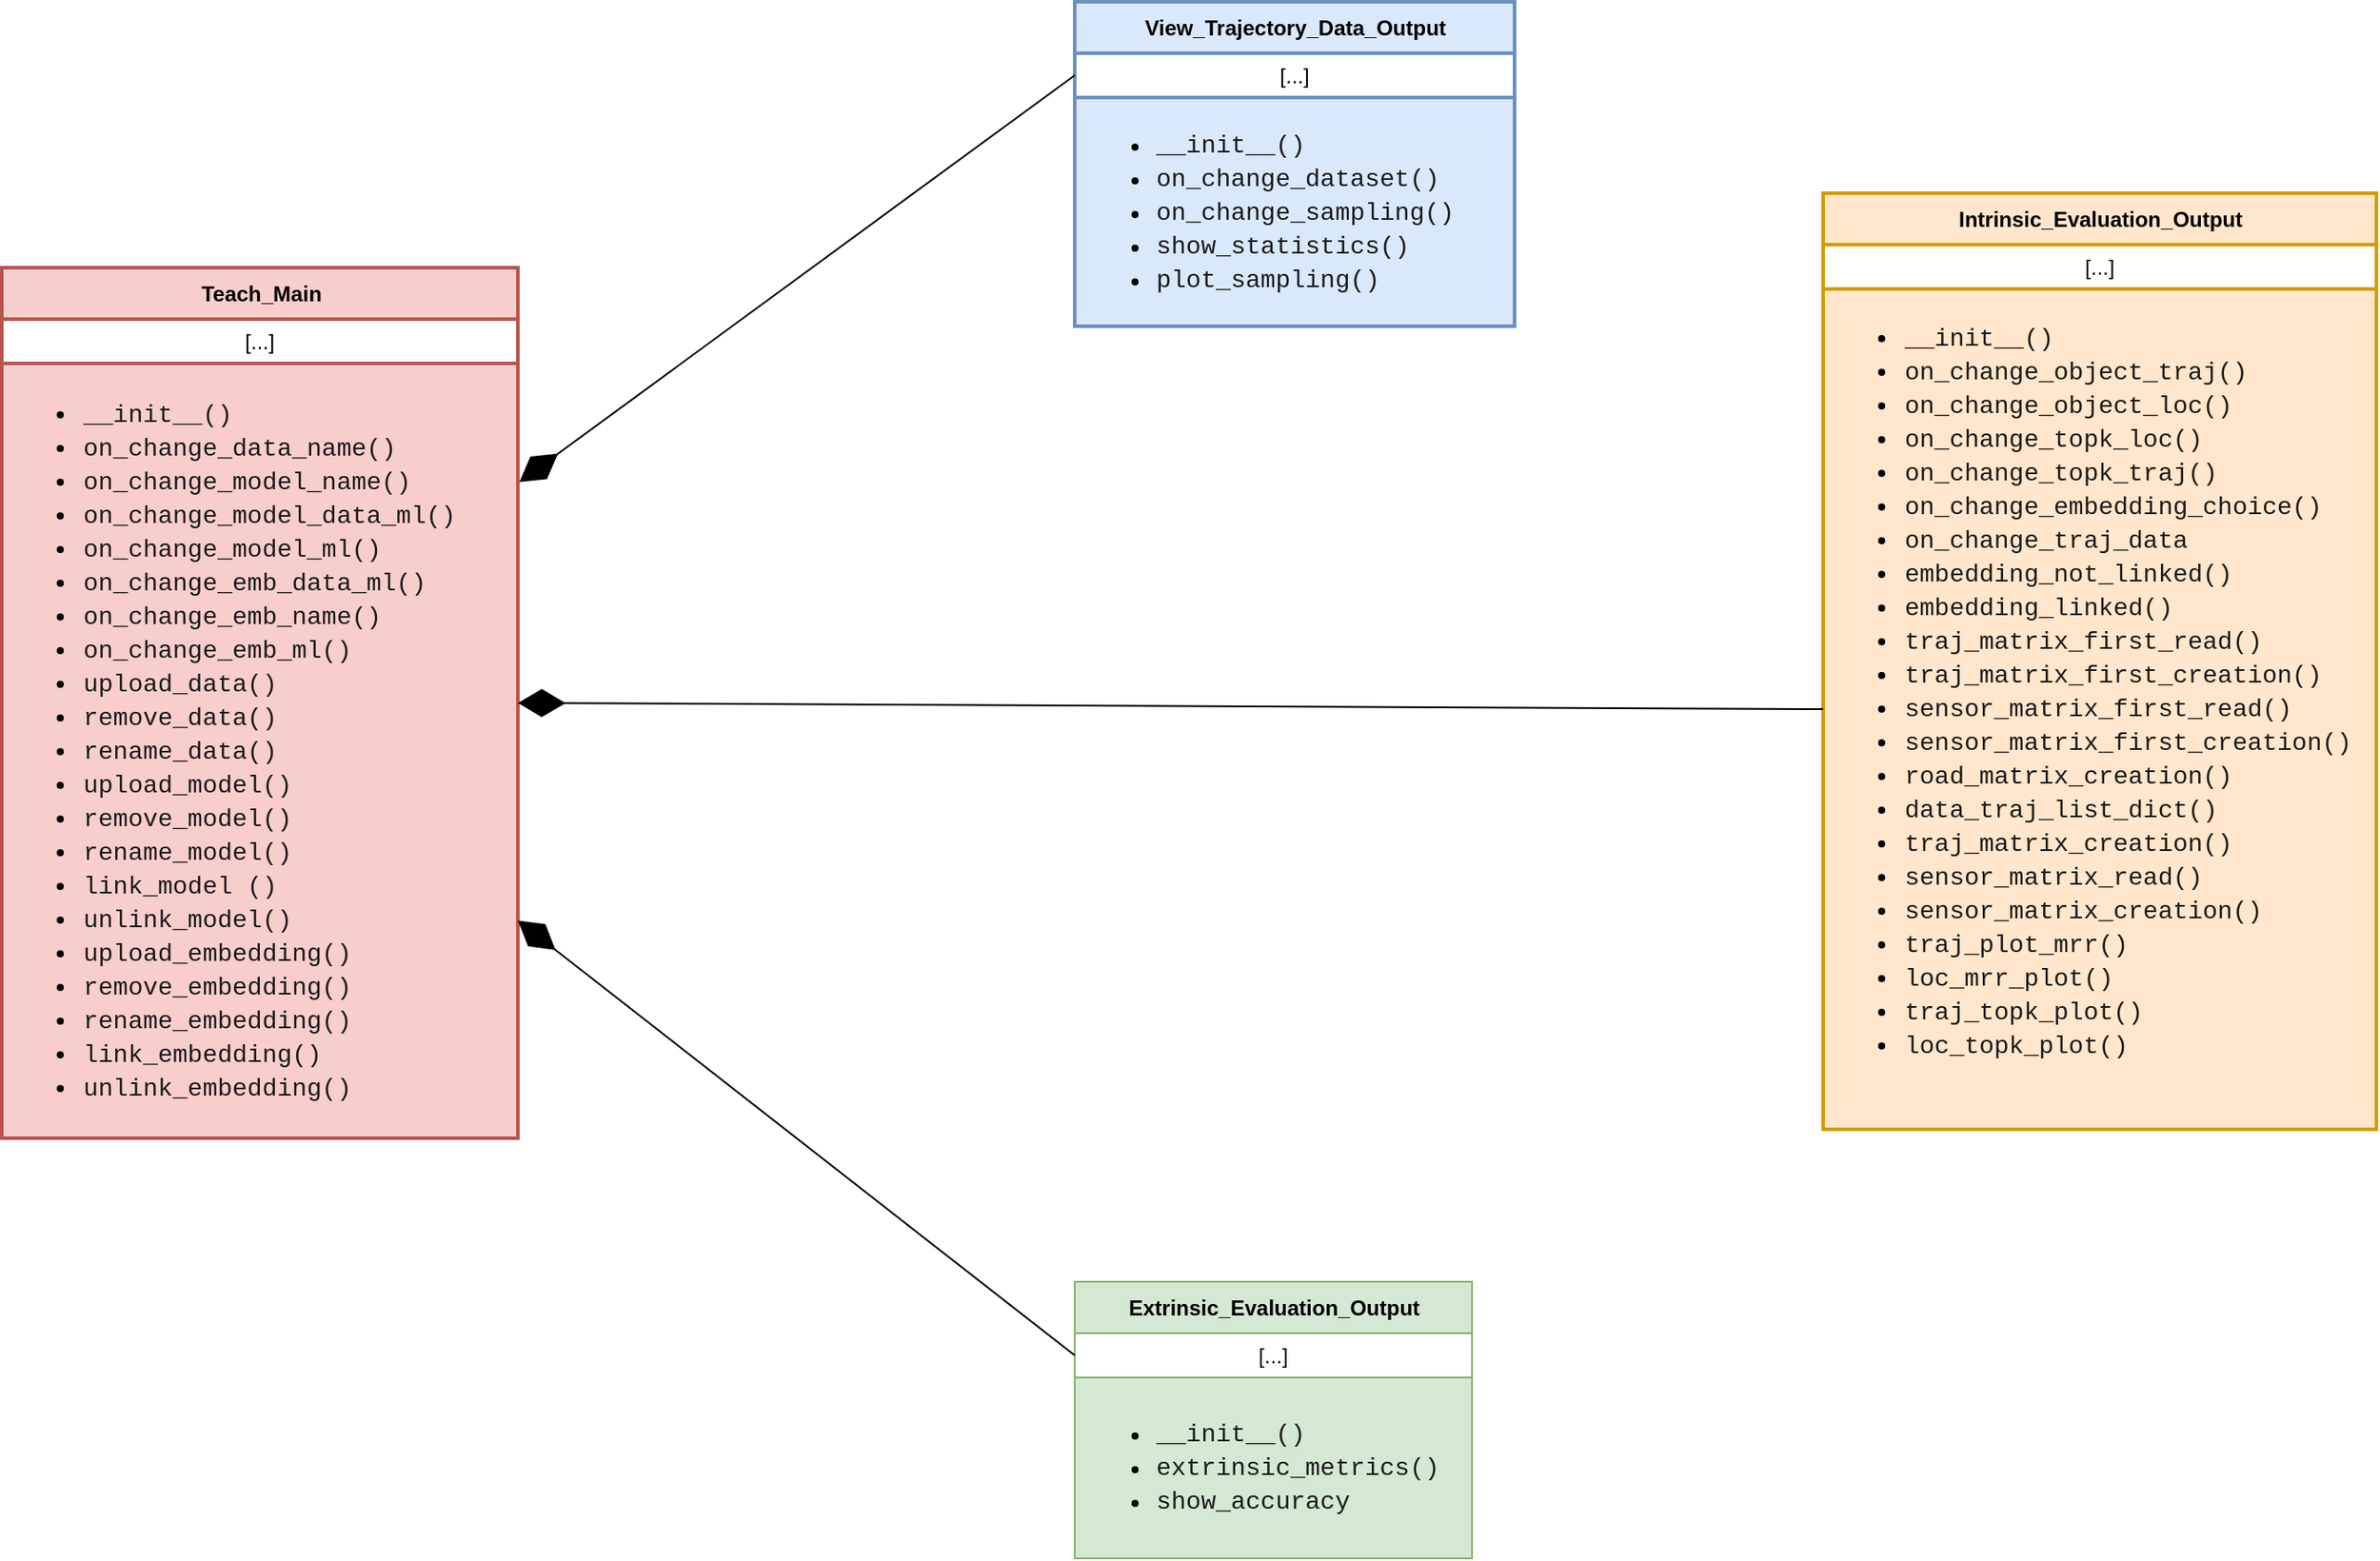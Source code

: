 <mxfile version="20.6.2" type="device"><diagram id="W0duOki_ChIYTT4t7xvG" name="Página-1"><mxGraphModel dx="2500" dy="991" grid="0" gridSize="10" guides="1" tooltips="1" connect="1" arrows="1" fold="1" page="1" pageScale="1" pageWidth="827" pageHeight="1169" math="0" shadow="0"><root><mxCell id="0"/><mxCell id="1" parent="0"/><mxCell id="LyVr5Pbiu1xZoKnkIpYO-1" value="Teach_Main" style="swimlane;fontStyle=1;align=center;verticalAlign=middle;childLayout=stackLayout;horizontal=1;startSize=29;horizontalStack=0;resizeParent=1;resizeParentMax=0;resizeLast=0;collapsible=0;marginBottom=0;html=1;fillColor=#f8cecc;strokeColor=#b85450;strokeWidth=2;" vertex="1" parent="1"><mxGeometry x="-443" y="309" width="291" height="491" as="geometry"/></mxCell><mxCell id="LyVr5Pbiu1xZoKnkIpYO-2" value="[...]" style="text;html=1;strokeColor=none;fillColor=none;align=center;verticalAlign=middle;spacingLeft=4;spacingRight=4;overflow=hidden;rotatable=0;points=[[0,0.5],[1,0.5]];portConstraint=eastwest;" vertex="1" parent="LyVr5Pbiu1xZoKnkIpYO-1"><mxGeometry y="29" width="291" height="25" as="geometry"/></mxCell><mxCell id="LyVr5Pbiu1xZoKnkIpYO-3" value="&lt;div style=&quot;font-family: Consolas, &amp;quot;Courier New&amp;quot;, monospace; font-size: 14px; line-height: 19px;&quot;&gt;&lt;div style=&quot;line-height: 19px;&quot;&gt;&lt;ul style=&quot;&quot;&gt;&lt;li style=&quot;&quot;&gt;&lt;font style=&quot;&quot; color=&quot;#1a1a1a&quot;&gt;__init__()&lt;/font&gt;&lt;/li&gt;&lt;li style=&quot;&quot;&gt;&lt;font style=&quot;&quot; color=&quot;#1a1a1a&quot;&gt;on_change_data_name()&lt;/font&gt;&lt;/li&gt;&lt;li style=&quot;&quot;&gt;&lt;div style=&quot;line-height: 19px;&quot;&gt;&lt;font color=&quot;#1a1a1a&quot;&gt;on_change_model_name()&lt;/font&gt;&lt;/div&gt;&lt;/li&gt;&lt;li style=&quot;&quot;&gt;&lt;div style=&quot;line-height: 19px;&quot;&gt;&lt;div style=&quot;line-height: 19px;&quot;&gt;&lt;font color=&quot;#1a1a1a&quot;&gt;on_change_model_data_ml()&lt;/font&gt;&lt;/div&gt;&lt;/div&gt;&lt;/li&gt;&lt;li style=&quot;&quot;&gt;&lt;div style=&quot;line-height: 19px;&quot;&gt;&lt;div style=&quot;line-height: 19px;&quot;&gt;&lt;font color=&quot;#1a1a1a&quot;&gt;on_change_model_ml()&lt;/font&gt;&lt;/div&gt;&lt;/div&gt;&lt;/li&gt;&lt;li style=&quot;&quot;&gt;&lt;div style=&quot;line-height: 19px;&quot;&gt;&lt;div style=&quot;line-height: 19px;&quot;&gt;&lt;font color=&quot;#1a1a1a&quot;&gt;on_change_emb_data_ml()&lt;/font&gt;&lt;/div&gt;&lt;/div&gt;&lt;/li&gt;&lt;li style=&quot;&quot;&gt;&lt;div style=&quot;line-height: 19px;&quot;&gt;&lt;div style=&quot;line-height: 19px;&quot;&gt;&lt;font color=&quot;#1a1a1a&quot;&gt;on_change_emb_name()&lt;/font&gt;&lt;/div&gt;&lt;/div&gt;&lt;/li&gt;&lt;li style=&quot;&quot;&gt;&lt;div style=&quot;line-height: 19px;&quot;&gt;&lt;div style=&quot;line-height: 19px;&quot;&gt;&lt;font color=&quot;#1a1a1a&quot;&gt;on_change_emb_ml()&lt;/font&gt;&lt;/div&gt;&lt;/div&gt;&lt;/li&gt;&lt;li style=&quot;&quot;&gt;&lt;div style=&quot;line-height: 19px;&quot;&gt;&lt;div style=&quot;line-height: 19px;&quot;&gt;&lt;font color=&quot;#1a1a1a&quot;&gt;upload_data()&lt;/font&gt;&lt;/div&gt;&lt;/div&gt;&lt;/li&gt;&lt;li style=&quot;&quot;&gt;&lt;div style=&quot;line-height: 19px;&quot;&gt;&lt;div style=&quot;line-height: 19px;&quot;&gt;&lt;font color=&quot;#1a1a1a&quot;&gt;remove_data()&lt;/font&gt;&lt;/div&gt;&lt;/div&gt;&lt;/li&gt;&lt;li style=&quot;&quot;&gt;&lt;div style=&quot;line-height: 19px;&quot;&gt;&lt;div style=&quot;line-height: 19px;&quot;&gt;&lt;font color=&quot;#1a1a1a&quot;&gt;rename_data()&lt;/font&gt;&lt;/div&gt;&lt;/div&gt;&lt;/li&gt;&lt;li style=&quot;&quot;&gt;&lt;div style=&quot;line-height: 19px;&quot;&gt;&lt;div style=&quot;line-height: 19px;&quot;&gt;&lt;font color=&quot;#1a1a1a&quot;&gt;upload_model()&lt;/font&gt;&lt;/div&gt;&lt;/div&gt;&lt;/li&gt;&lt;li style=&quot;&quot;&gt;&lt;div style=&quot;line-height: 19px;&quot;&gt;&lt;div style=&quot;line-height: 19px;&quot;&gt;&lt;font color=&quot;#1a1a1a&quot;&gt;remove_model()&lt;/font&gt;&lt;/div&gt;&lt;/div&gt;&lt;/li&gt;&lt;li style=&quot;&quot;&gt;&lt;div style=&quot;line-height: 19px;&quot;&gt;&lt;div style=&quot;line-height: 19px;&quot;&gt;&lt;font color=&quot;#1a1a1a&quot;&gt;rename_model()&lt;/font&gt;&lt;/div&gt;&lt;/div&gt;&lt;/li&gt;&lt;li style=&quot;&quot;&gt;&lt;div style=&quot;line-height: 19px;&quot;&gt;&lt;div style=&quot;line-height: 19px;&quot;&gt;&lt;font color=&quot;#1a1a1a&quot;&gt;link_model ()&lt;/font&gt;&lt;/div&gt;&lt;/div&gt;&lt;/li&gt;&lt;li style=&quot;&quot;&gt;&lt;div style=&quot;line-height: 19px;&quot;&gt;&lt;div style=&quot;line-height: 19px;&quot;&gt;&lt;font color=&quot;#1a1a1a&quot;&gt;unlink_model()&lt;/font&gt;&lt;/div&gt;&lt;/div&gt;&lt;/li&gt;&lt;li style=&quot;&quot;&gt;&lt;div style=&quot;line-height: 19px;&quot;&gt;&lt;div style=&quot;line-height: 19px;&quot;&gt;&lt;font color=&quot;#1a1a1a&quot;&gt;upload_embedding()&lt;/font&gt;&lt;/div&gt;&lt;/div&gt;&lt;/li&gt;&lt;li style=&quot;&quot;&gt;&lt;div style=&quot;line-height: 19px;&quot;&gt;&lt;div style=&quot;line-height: 19px;&quot;&gt;&lt;font color=&quot;#1a1a1a&quot;&gt;remove_embedding()&lt;/font&gt;&lt;/div&gt;&lt;/div&gt;&lt;/li&gt;&lt;li style=&quot;&quot;&gt;&lt;div style=&quot;line-height: 19px;&quot;&gt;&lt;div style=&quot;line-height: 19px;&quot;&gt;&lt;font color=&quot;#1a1a1a&quot;&gt;rename_embedding()&lt;/font&gt;&lt;/div&gt;&lt;/div&gt;&lt;/li&gt;&lt;li style=&quot;&quot;&gt;&lt;div style=&quot;line-height: 19px;&quot;&gt;&lt;div style=&quot;line-height: 19px;&quot;&gt;&lt;font color=&quot;#1a1a1a&quot;&gt;link_embedding()&lt;/font&gt;&lt;/div&gt;&lt;/div&gt;&lt;/li&gt;&lt;li style=&quot;&quot;&gt;&lt;div style=&quot;line-height: 19px;&quot;&gt;&lt;div style=&quot;line-height: 19px;&quot;&gt;&lt;font style=&quot;&quot; color=&quot;#1a1a1a&quot;&gt;unlink_embedding()&lt;/font&gt;&lt;/div&gt;&lt;/div&gt;&lt;/li&gt;&lt;/ul&gt;&lt;/div&gt;&lt;/div&gt;" style="text;html=1;strokeColor=#b85450;fillColor=#f8cecc;align=left;verticalAlign=middle;spacingLeft=4;spacingRight=4;overflow=hidden;rotatable=0;points=[[0,0.5],[1,0.5]];portConstraint=eastwest;strokeWidth=2;" vertex="1" parent="LyVr5Pbiu1xZoKnkIpYO-1"><mxGeometry y="54" width="291" height="437" as="geometry"/></mxCell><mxCell id="LyVr5Pbiu1xZoKnkIpYO-4" value="Intrinsic_Evaluation_Output" style="swimlane;fontStyle=1;align=center;verticalAlign=middle;childLayout=stackLayout;horizontal=1;startSize=29;horizontalStack=0;resizeParent=1;resizeParentMax=0;resizeLast=0;collapsible=0;marginBottom=0;html=1;fillColor=#ffe6cc;strokeColor=#d79b00;strokeWidth=2;" vertex="1" parent="1"><mxGeometry x="584" y="267" width="312" height="528" as="geometry"/></mxCell><mxCell id="LyVr5Pbiu1xZoKnkIpYO-5" value="[...]" style="text;html=1;strokeColor=none;fillColor=none;align=center;verticalAlign=middle;spacingLeft=4;spacingRight=4;overflow=hidden;rotatable=0;points=[[0,0.5],[1,0.5]];portConstraint=eastwest;" vertex="1" parent="LyVr5Pbiu1xZoKnkIpYO-4"><mxGeometry y="29" width="312" height="25" as="geometry"/></mxCell><mxCell id="LyVr5Pbiu1xZoKnkIpYO-6" value="&lt;div style=&quot;font-family: Consolas, &amp;quot;Courier New&amp;quot;, monospace; font-size: 14px; line-height: 19px;&quot;&gt;&lt;ul&gt;&lt;li&gt;&lt;font color=&quot;#1a1a1a&quot;&gt;__init__()&lt;/font&gt;&lt;/li&gt;&lt;li&gt;&lt;font color=&quot;#1a1a1a&quot;&gt;on_change_object_traj()&lt;/font&gt;&lt;/li&gt;&lt;li&gt;&lt;div style=&quot;line-height: 19px;&quot;&gt;&lt;font color=&quot;#1a1a1a&quot;&gt;on_change_object_loc()&lt;/font&gt;&lt;/div&gt;&lt;/li&gt;&lt;li&gt;&lt;div style=&quot;line-height: 19px;&quot;&gt;&lt;div style=&quot;line-height: 19px;&quot;&gt;&lt;font color=&quot;#1a1a1a&quot;&gt;on_change_topk_loc()&lt;/font&gt;&lt;/div&gt;&lt;/div&gt;&lt;/li&gt;&lt;li&gt;&lt;div style=&quot;line-height: 19px;&quot;&gt;&lt;div style=&quot;line-height: 19px;&quot;&gt;&lt;font color=&quot;#1a1a1a&quot;&gt;on_change_topk_traj()&lt;/font&gt;&lt;/div&gt;&lt;/div&gt;&lt;/li&gt;&lt;li&gt;&lt;div style=&quot;line-height: 19px;&quot;&gt;&lt;div style=&quot;line-height: 19px;&quot;&gt;&lt;font color=&quot;#1a1a1a&quot;&gt;on_change_embedding_choice()&lt;/font&gt;&lt;/div&gt;&lt;/div&gt;&lt;/li&gt;&lt;li&gt;&lt;div style=&quot;line-height: 19px;&quot;&gt;&lt;div style=&quot;line-height: 19px;&quot;&gt;&lt;font color=&quot;#1a1a1a&quot;&gt;on_change_traj_data&lt;/font&gt;&lt;/div&gt;&lt;/div&gt;&lt;/li&gt;&lt;li&gt;&lt;div style=&quot;line-height: 19px;&quot;&gt;&lt;div style=&quot;line-height: 19px;&quot;&gt;&lt;font color=&quot;#1a1a1a&quot;&gt;embedding_not_linked()&lt;/font&gt;&lt;/div&gt;&lt;/div&gt;&lt;/li&gt;&lt;li&gt;&lt;div style=&quot;line-height: 19px;&quot;&gt;&lt;div style=&quot;line-height: 19px;&quot;&gt;&lt;font color=&quot;#1a1a1a&quot;&gt;embedding_linked()&lt;/font&gt;&lt;/div&gt;&lt;/div&gt;&lt;/li&gt;&lt;li&gt;&lt;div style=&quot;line-height: 19px;&quot;&gt;&lt;div style=&quot;line-height: 19px;&quot;&gt;&lt;font color=&quot;#1a1a1a&quot;&gt;traj_matrix_first_read()&lt;/font&gt;&lt;/div&gt;&lt;/div&gt;&lt;/li&gt;&lt;li&gt;&lt;div style=&quot;line-height: 19px;&quot;&gt;&lt;div style=&quot;line-height: 19px;&quot;&gt;&lt;font color=&quot;#1a1a1a&quot;&gt;traj_matrix_first_creation()&lt;/font&gt;&lt;/div&gt;&lt;/div&gt;&lt;/li&gt;&lt;li&gt;&lt;div style=&quot;line-height: 19px;&quot;&gt;&lt;div style=&quot;line-height: 19px;&quot;&gt;&lt;font color=&quot;#1a1a1a&quot;&gt;sensor_matrix_first_read()&lt;/font&gt;&lt;/div&gt;&lt;/div&gt;&lt;/li&gt;&lt;li&gt;&lt;div style=&quot;line-height: 19px;&quot;&gt;&lt;div style=&quot;line-height: 19px;&quot;&gt;&lt;font color=&quot;#1a1a1a&quot;&gt;sensor_matrix_first_creation()&lt;/font&gt;&lt;/div&gt;&lt;/div&gt;&lt;/li&gt;&lt;li&gt;&lt;div style=&quot;line-height: 19px;&quot;&gt;&lt;div style=&quot;line-height: 19px;&quot;&gt;&lt;font color=&quot;#1a1a1a&quot;&gt;road_matrix_creation()&lt;/font&gt;&lt;/div&gt;&lt;/div&gt;&lt;/li&gt;&lt;li&gt;&lt;div style=&quot;line-height: 19px;&quot;&gt;&lt;div style=&quot;line-height: 19px;&quot;&gt;&lt;font color=&quot;#1a1a1a&quot;&gt;data_traj_list_dict()&lt;/font&gt;&lt;/div&gt;&lt;/div&gt;&lt;/li&gt;&lt;li&gt;&lt;div style=&quot;line-height: 19px;&quot;&gt;&lt;div style=&quot;line-height: 19px;&quot;&gt;&lt;font color=&quot;#1a1a1a&quot;&gt;traj_matrix_creation()&lt;/font&gt;&lt;/div&gt;&lt;/div&gt;&lt;/li&gt;&lt;li&gt;&lt;div style=&quot;line-height: 19px;&quot;&gt;&lt;div style=&quot;line-height: 19px;&quot;&gt;&lt;font color=&quot;#1a1a1a&quot;&gt;sensor_matrix_read()&lt;/font&gt;&lt;/div&gt;&lt;/div&gt;&lt;/li&gt;&lt;li&gt;&lt;div style=&quot;line-height: 19px;&quot;&gt;&lt;div style=&quot;line-height: 19px;&quot;&gt;&lt;font color=&quot;#1a1a1a&quot;&gt;sensor_matrix_creation()&lt;/font&gt;&lt;/div&gt;&lt;/div&gt;&lt;/li&gt;&lt;li&gt;&lt;div style=&quot;line-height: 19px;&quot;&gt;&lt;div style=&quot;line-height: 19px;&quot;&gt;&lt;font color=&quot;#1a1a1a&quot;&gt;traj_plot_mrr()&lt;/font&gt;&lt;/div&gt;&lt;/div&gt;&lt;/li&gt;&lt;li&gt;&lt;div style=&quot;line-height: 19px;&quot;&gt;&lt;div style=&quot;line-height: 19px;&quot;&gt;&lt;font color=&quot;#1a1a1a&quot;&gt;loc_mrr_plot()&lt;/font&gt;&lt;/div&gt;&lt;/div&gt;&lt;/li&gt;&lt;li&gt;&lt;div style=&quot;line-height: 19px;&quot;&gt;&lt;div style=&quot;line-height: 19px;&quot;&gt;&lt;font color=&quot;#1a1a1a&quot;&gt;traj_topk_plot()&lt;/font&gt;&lt;/div&gt;&lt;/div&gt;&lt;/li&gt;&lt;li&gt;&lt;div style=&quot;line-height: 19px;&quot;&gt;&lt;div style=&quot;line-height: 19px;&quot;&gt;&lt;font color=&quot;#1a1a1a&quot;&gt;loc_topk_plot()&lt;/font&gt;&lt;/div&gt;&lt;/div&gt;&lt;/li&gt;&lt;/ul&gt;&lt;/div&gt;&lt;div style=&quot;font-family: Consolas, &amp;quot;Courier New&amp;quot;, monospace; font-size: 14px; line-height: 19px;&quot;&gt;&lt;br&gt;&lt;/div&gt;" style="text;html=1;strokeColor=#d79b00;fillColor=#ffe6cc;align=left;verticalAlign=middle;spacingLeft=4;spacingRight=4;overflow=hidden;rotatable=0;points=[[0,0.5],[1,0.5]];portConstraint=eastwest;strokeWidth=2;" vertex="1" parent="LyVr5Pbiu1xZoKnkIpYO-4"><mxGeometry y="54" width="312" height="474" as="geometry"/></mxCell><mxCell id="LyVr5Pbiu1xZoKnkIpYO-7" value="View_Trajectory_Data_Output" style="swimlane;fontStyle=1;align=center;verticalAlign=middle;childLayout=stackLayout;horizontal=1;startSize=29;horizontalStack=0;resizeParent=1;resizeParentMax=0;resizeLast=0;collapsible=0;marginBottom=0;html=1;fillColor=#dae8fc;strokeColor=#6c8ebf;strokeWidth=2;" vertex="1" parent="1"><mxGeometry x="162" y="159" width="248" height="183" as="geometry"/></mxCell><mxCell id="LyVr5Pbiu1xZoKnkIpYO-8" value="[...]" style="text;html=1;strokeColor=none;fillColor=none;align=center;verticalAlign=middle;spacingLeft=4;spacingRight=4;overflow=hidden;rotatable=0;points=[[0,0.5],[1,0.5]];portConstraint=eastwest;" vertex="1" parent="LyVr5Pbiu1xZoKnkIpYO-7"><mxGeometry y="29" width="248" height="25" as="geometry"/></mxCell><mxCell id="LyVr5Pbiu1xZoKnkIpYO-9" value="&lt;ul&gt;&lt;li&gt;&lt;div style=&quot;font-family: Consolas, &amp;quot;Courier New&amp;quot;, monospace; font-size: 14px; line-height: 19px;&quot;&gt;&lt;font style=&quot;&quot; color=&quot;#1a1a1a&quot;&gt;__init__()&lt;/font&gt;&lt;/div&gt;&lt;/li&gt;&lt;li&gt;&lt;div style=&quot;font-family: Consolas, &amp;quot;Courier New&amp;quot;, monospace; font-size: 14px; line-height: 19px;&quot;&gt;&lt;font style=&quot;&quot; color=&quot;#1a1a1a&quot;&gt;on_change_dataset()&lt;/font&gt;&lt;/div&gt;&lt;/li&gt;&lt;li&gt;&lt;div style=&quot;font-family: Consolas, &amp;quot;Courier New&amp;quot;, monospace; font-size: 14px; line-height: 19px;&quot;&gt;&lt;div style=&quot;line-height: 19px;&quot;&gt;&lt;font color=&quot;#1a1a1a&quot;&gt;on_change_sampling()&lt;/font&gt;&lt;/div&gt;&lt;/div&gt;&lt;/li&gt;&lt;li&gt;&lt;div style=&quot;line-height: 19px;&quot;&gt;&lt;div style=&quot;font-family: Consolas, &amp;quot;Courier New&amp;quot;, monospace; font-size: 14px; line-height: 19px;&quot;&gt;&lt;font color=&quot;#1a1a1a&quot;&gt;show_statistics()&lt;/font&gt;&lt;/div&gt;&lt;/div&gt;&lt;/li&gt;&lt;li&gt;&lt;div style=&quot;font-family: Consolas, &amp;quot;Courier New&amp;quot;, monospace; font-size: 14px; line-height: 19px;&quot;&gt;&lt;div style=&quot;line-height: 19px;&quot;&gt;&lt;font style=&quot;&quot; color=&quot;#1a1a1a&quot;&gt;plot_sampling()&lt;/font&gt;&lt;/div&gt;&lt;/div&gt;&lt;/li&gt;&lt;/ul&gt;" style="text;html=1;strokeColor=#6c8ebf;fillColor=#dae8fc;align=left;verticalAlign=middle;spacingLeft=4;spacingRight=4;overflow=hidden;rotatable=0;points=[[0,0.5],[1,0.5]];portConstraint=eastwest;strokeWidth=2;" vertex="1" parent="LyVr5Pbiu1xZoKnkIpYO-7"><mxGeometry y="54" width="248" height="129" as="geometry"/></mxCell><mxCell id="LyVr5Pbiu1xZoKnkIpYO-10" value="Extrinsic_Evaluation_Output" style="swimlane;fontStyle=1;align=center;verticalAlign=middle;childLayout=stackLayout;horizontal=1;startSize=29;horizontalStack=0;resizeParent=1;resizeParentMax=0;resizeLast=0;collapsible=0;marginBottom=0;html=1;fillColor=#d5e8d4;strokeColor=#82b366;" vertex="1" parent="1"><mxGeometry x="162" y="881" width="224" height="156" as="geometry"/></mxCell><mxCell id="LyVr5Pbiu1xZoKnkIpYO-11" value="[...]" style="text;html=1;strokeColor=none;fillColor=none;align=center;verticalAlign=middle;spacingLeft=4;spacingRight=4;overflow=hidden;rotatable=0;points=[[0,0.5],[1,0.5]];portConstraint=eastwest;" vertex="1" parent="LyVr5Pbiu1xZoKnkIpYO-10"><mxGeometry y="29" width="224" height="25" as="geometry"/></mxCell><mxCell id="LyVr5Pbiu1xZoKnkIpYO-12" value="&lt;ul&gt;&lt;li&gt;&lt;div style=&quot;font-family: Consolas, &amp;quot;Courier New&amp;quot;, monospace; font-size: 14px; line-height: 19px;&quot;&gt;&lt;font style=&quot;&quot; color=&quot;#1a1a1a&quot;&gt;__init__()&lt;/font&gt;&lt;/div&gt;&lt;/li&gt;&lt;li&gt;&lt;div style=&quot;font-family: Consolas, &amp;quot;Courier New&amp;quot;, monospace; font-size: 14px; line-height: 19px;&quot;&gt;&lt;font style=&quot;&quot; color=&quot;#1a1a1a&quot;&gt;extrinsic_metrics()&lt;/font&gt;&lt;/div&gt;&lt;/li&gt;&lt;li&gt;&lt;div style=&quot;font-family: Consolas, &amp;quot;Courier New&amp;quot;, monospace; font-size: 14px; line-height: 19px;&quot;&gt;&lt;div style=&quot;line-height: 19px;&quot;&gt;&lt;font style=&quot;&quot; color=&quot;#1a1a1a&quot;&gt;show_accuracy&lt;/font&gt;&lt;/div&gt;&lt;/div&gt;&lt;/li&gt;&lt;/ul&gt;" style="text;html=1;strokeColor=#82b366;fillColor=#d5e8d4;align=left;verticalAlign=middle;spacingLeft=4;spacingRight=4;overflow=hidden;rotatable=0;points=[[0,0.5],[1,0.5]];portConstraint=eastwest;" vertex="1" parent="LyVr5Pbiu1xZoKnkIpYO-10"><mxGeometry y="54" width="224" height="102" as="geometry"/></mxCell><mxCell id="LyVr5Pbiu1xZoKnkIpYO-18" value="" style="endArrow=diamondThin;endFill=1;endSize=24;html=1;rounded=0;fontColor=#1A1A1A;entryX=1.003;entryY=0.153;entryDx=0;entryDy=0;entryPerimeter=0;exitX=0;exitY=0.5;exitDx=0;exitDy=0;" edge="1" parent="1" source="LyVr5Pbiu1xZoKnkIpYO-8" target="LyVr5Pbiu1xZoKnkIpYO-3"><mxGeometry width="160" relative="1" as="geometry"><mxPoint x="148" y="660" as="sourcePoint"/><mxPoint x="308" y="660" as="targetPoint"/></mxGeometry></mxCell><mxCell id="LyVr5Pbiu1xZoKnkIpYO-19" value="" style="endArrow=diamondThin;endFill=1;endSize=24;html=1;rounded=0;fontColor=#1A1A1A;entryX=1;entryY=0.5;entryDx=0;entryDy=0;exitX=0;exitY=0.5;exitDx=0;exitDy=0;" edge="1" parent="1" source="LyVr5Pbiu1xZoKnkIpYO-6" target="LyVr5Pbiu1xZoKnkIpYO-1"><mxGeometry width="160" relative="1" as="geometry"><mxPoint x="148" y="660" as="sourcePoint"/><mxPoint x="308" y="660" as="targetPoint"/></mxGeometry></mxCell><mxCell id="LyVr5Pbiu1xZoKnkIpYO-20" value="" style="endArrow=diamondThin;endFill=1;endSize=24;html=1;rounded=0;fontColor=#1A1A1A;entryX=1;entryY=0.75;entryDx=0;entryDy=0;exitX=0;exitY=0.5;exitDx=0;exitDy=0;" edge="1" parent="1" source="LyVr5Pbiu1xZoKnkIpYO-11" target="LyVr5Pbiu1xZoKnkIpYO-1"><mxGeometry width="160" relative="1" as="geometry"><mxPoint x="148" y="660" as="sourcePoint"/><mxPoint x="308" y="660" as="targetPoint"/></mxGeometry></mxCell></root></mxGraphModel></diagram></mxfile>